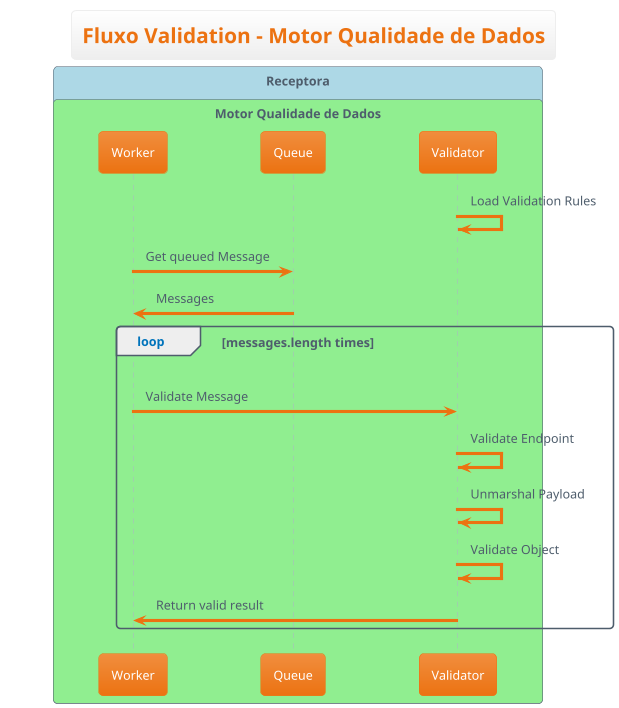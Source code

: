 @startuml
!theme aws-orange
title Fluxo Validation - Motor Qualidade de Dados


!pragma teoz true
box "Receptora" #LightBlue
  box "Motor Qualidade de Dados" #LightGreen
    participant Worker
    participant Queue
    participant Validator
  end box
end box

Validator -> Validator : Load Validation Rules
Worker -> Queue : Get queued Message
Queue -> Worker : Messages
loop messages.length times
    Worker -> Validator : Validate Message
    Validator -> Validator: Validate Endpoint
    Validator -> Validator: Unmarshal Payload
    Validator -> Validator : Validate Object
    Validator -> Worker : Return valid result
end

@enduml